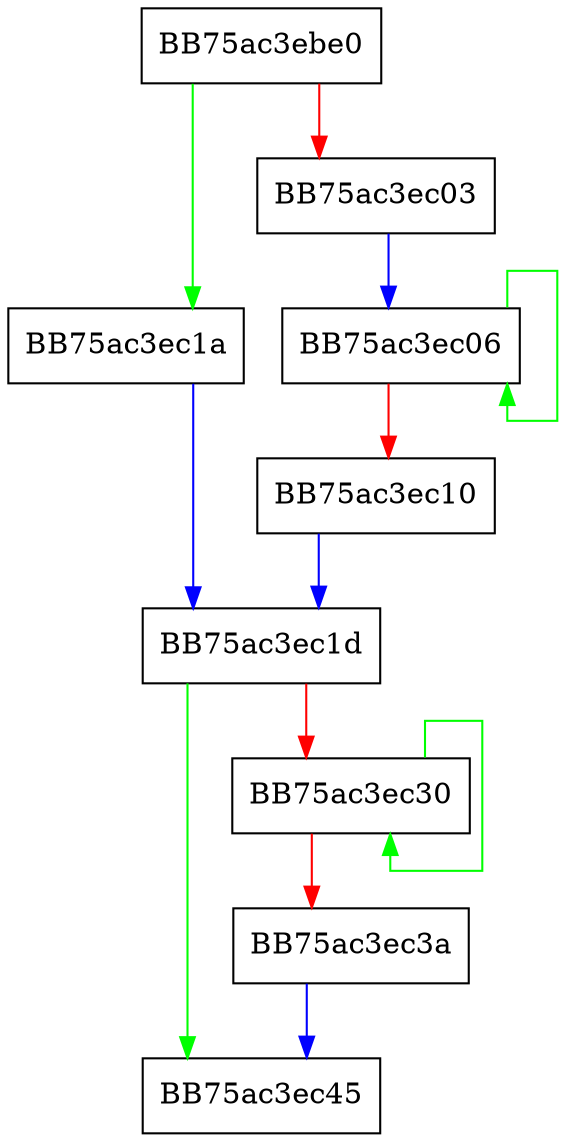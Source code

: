 digraph WPP_SF_SSDLL {
  node [shape="box"];
  graph [splines=ortho];
  BB75ac3ebe0 -> BB75ac3ec1a [color="green"];
  BB75ac3ebe0 -> BB75ac3ec03 [color="red"];
  BB75ac3ec03 -> BB75ac3ec06 [color="blue"];
  BB75ac3ec06 -> BB75ac3ec06 [color="green"];
  BB75ac3ec06 -> BB75ac3ec10 [color="red"];
  BB75ac3ec10 -> BB75ac3ec1d [color="blue"];
  BB75ac3ec1a -> BB75ac3ec1d [color="blue"];
  BB75ac3ec1d -> BB75ac3ec45 [color="green"];
  BB75ac3ec1d -> BB75ac3ec30 [color="red"];
  BB75ac3ec30 -> BB75ac3ec30 [color="green"];
  BB75ac3ec30 -> BB75ac3ec3a [color="red"];
  BB75ac3ec3a -> BB75ac3ec45 [color="blue"];
}
